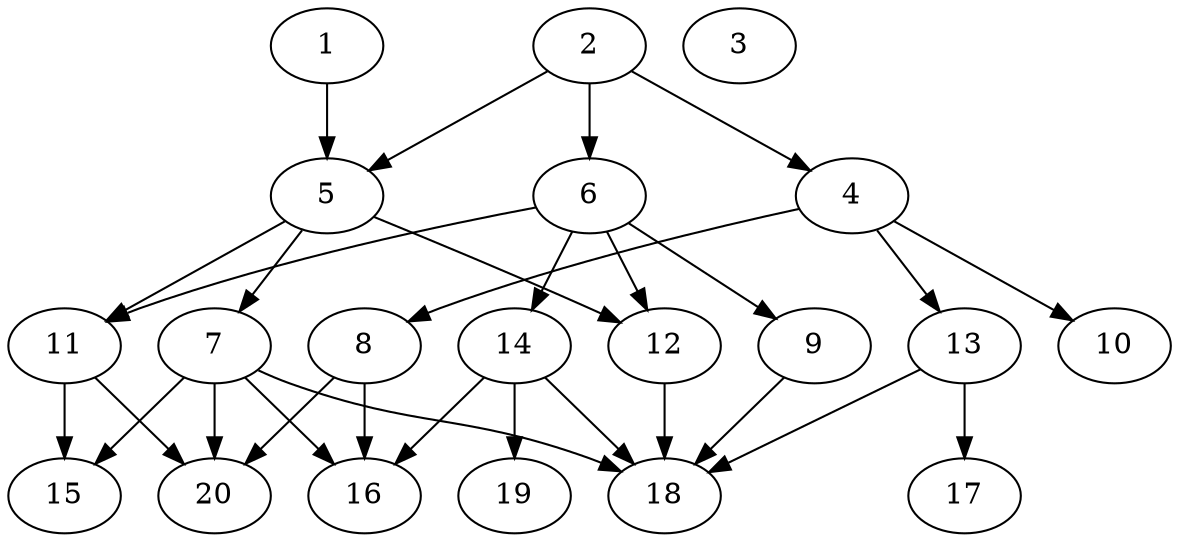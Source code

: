 // DAG automatically generated by daggen at Tue Jul 23 14:23:30 2019
// ./daggen --dot -n 20 --ccr 0.4 --fat 0.6 --regular 0.5 --density 0.6 --mindata 5242880 --maxdata 52428800 
digraph G {
  1 [size="73996800", alpha="0.18", expect_size="29598720"] 
  1 -> 5 [size ="29598720"]
  2 [size="124810240", alpha="0.19", expect_size="49924096"] 
  2 -> 4 [size ="49924096"]
  2 -> 5 [size ="49924096"]
  2 -> 6 [size ="49924096"]
  3 [size="30138880", alpha="0.12", expect_size="12055552"] 
  4 [size="37593600", alpha="0.09", expect_size="15037440"] 
  4 -> 8 [size ="15037440"]
  4 -> 10 [size ="15037440"]
  4 -> 13 [size ="15037440"]
  5 [size="50851840", alpha="0.09", expect_size="20340736"] 
  5 -> 7 [size ="20340736"]
  5 -> 11 [size ="20340736"]
  5 -> 12 [size ="20340736"]
  6 [size="19051520", alpha="0.18", expect_size="7620608"] 
  6 -> 9 [size ="7620608"]
  6 -> 11 [size ="7620608"]
  6 -> 12 [size ="7620608"]
  6 -> 14 [size ="7620608"]
  7 [size="97139200", alpha="0.08", expect_size="38855680"] 
  7 -> 15 [size ="38855680"]
  7 -> 16 [size ="38855680"]
  7 -> 18 [size ="38855680"]
  7 -> 20 [size ="38855680"]
  8 [size="31912960", alpha="0.06", expect_size="12765184"] 
  8 -> 16 [size ="12765184"]
  8 -> 20 [size ="12765184"]
  9 [size="57671680", alpha="0.09", expect_size="23068672"] 
  9 -> 18 [size ="23068672"]
  10 [size="59281920", alpha="0.07", expect_size="23712768"] 
  11 [size="20779520", alpha="0.16", expect_size="8311808"] 
  11 -> 15 [size ="8311808"]
  11 -> 20 [size ="8311808"]
  12 [size="124787200", alpha="0.03", expect_size="49914880"] 
  12 -> 18 [size ="49914880"]
  13 [size="119160320", alpha="0.14", expect_size="47664128"] 
  13 -> 17 [size ="47664128"]
  13 -> 18 [size ="47664128"]
  14 [size="70712320", alpha="0.08", expect_size="28284928"] 
  14 -> 16 [size ="28284928"]
  14 -> 18 [size ="28284928"]
  14 -> 19 [size ="28284928"]
  15 [size="123473920", alpha="0.15", expect_size="49389568"] 
  16 [size="55872000", alpha="0.17", expect_size="22348800"] 
  17 [size="42513920", alpha="0.16", expect_size="17005568"] 
  18 [size="88215040", alpha="0.07", expect_size="35286016"] 
  19 [size="120872960", alpha="0.15", expect_size="48349184"] 
  20 [size="55482880", alpha="0.03", expect_size="22193152"] 
}

